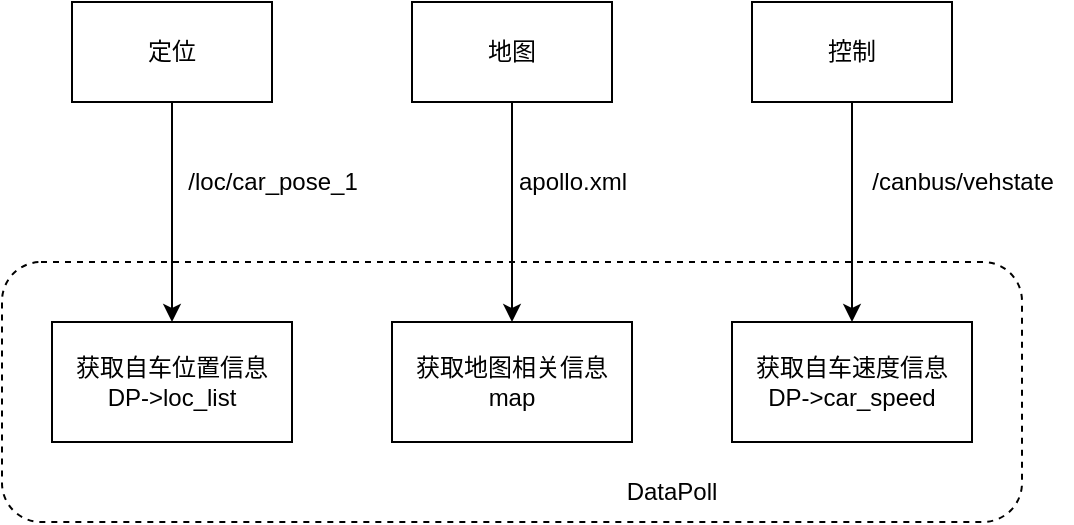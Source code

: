 <mxfile version="16.5.4" type="github">
  <diagram id="SUfshjGX8d1NplEbrj5j" name="Page-1">
    <mxGraphModel dx="1099" dy="799" grid="1" gridSize="10" guides="1" tooltips="1" connect="1" arrows="1" fold="1" page="1" pageScale="1" pageWidth="1654" pageHeight="2336" math="0" shadow="0">
      <root>
        <mxCell id="0" />
        <mxCell id="1" parent="0" />
        <mxCell id="I73ZqHrxdto4twrKV3E2-6" style="edgeStyle=orthogonalEdgeStyle;rounded=0;orthogonalLoop=1;jettySize=auto;html=1;" edge="1" parent="1" source="693WgNeGl-b2H0qXZqjw-1">
          <mxGeometry relative="1" as="geometry">
            <mxPoint x="350" y="380" as="targetPoint" />
          </mxGeometry>
        </mxCell>
        <mxCell id="693WgNeGl-b2H0qXZqjw-1" value="定位" style="rounded=0;whiteSpace=wrap;html=1;" parent="1" vertex="1">
          <mxGeometry x="300" y="220" width="100" height="50" as="geometry" />
        </mxCell>
        <mxCell id="I73ZqHrxdto4twrKV3E2-8" style="edgeStyle=orthogonalEdgeStyle;rounded=0;orthogonalLoop=1;jettySize=auto;html=1;entryX=0.5;entryY=0;entryDx=0;entryDy=0;" edge="1" parent="1" source="I73ZqHrxdto4twrKV3E2-1" target="I73ZqHrxdto4twrKV3E2-15">
          <mxGeometry relative="1" as="geometry" />
        </mxCell>
        <mxCell id="I73ZqHrxdto4twrKV3E2-1" value="地图" style="rounded=0;whiteSpace=wrap;html=1;" vertex="1" parent="1">
          <mxGeometry x="470" y="220" width="100" height="50" as="geometry" />
        </mxCell>
        <mxCell id="I73ZqHrxdto4twrKV3E2-10" style="edgeStyle=orthogonalEdgeStyle;rounded=0;orthogonalLoop=1;jettySize=auto;html=1;entryX=0.5;entryY=0;entryDx=0;entryDy=0;" edge="1" parent="1" source="I73ZqHrxdto4twrKV3E2-2" target="I73ZqHrxdto4twrKV3E2-16">
          <mxGeometry relative="1" as="geometry" />
        </mxCell>
        <mxCell id="I73ZqHrxdto4twrKV3E2-2" value="控制" style="rounded=0;whiteSpace=wrap;html=1;" vertex="1" parent="1">
          <mxGeometry x="640" y="220" width="100" height="50" as="geometry" />
        </mxCell>
        <mxCell id="I73ZqHrxdto4twrKV3E2-3" value="" style="rounded=1;whiteSpace=wrap;html=1;dashed=1;shadow=0;glass=0;fillColor=none;" vertex="1" parent="1">
          <mxGeometry x="265" y="350" width="510" height="130" as="geometry" />
        </mxCell>
        <mxCell id="I73ZqHrxdto4twrKV3E2-7" value="/loc/car_pose_1" style="text;html=1;align=center;verticalAlign=middle;resizable=0;points=[];autosize=1;strokeColor=none;fillColor=none;" vertex="1" parent="1">
          <mxGeometry x="350" y="300" width="100" height="20" as="geometry" />
        </mxCell>
        <mxCell id="I73ZqHrxdto4twrKV3E2-9" value="apollo.xml" style="text;html=1;align=center;verticalAlign=middle;resizable=0;points=[];autosize=1;strokeColor=none;fillColor=none;" vertex="1" parent="1">
          <mxGeometry x="515" y="300" width="70" height="20" as="geometry" />
        </mxCell>
        <mxCell id="I73ZqHrxdto4twrKV3E2-11" value="/canbus/vehstate" style="text;html=1;align=center;verticalAlign=middle;resizable=0;points=[];autosize=1;strokeColor=none;fillColor=none;" vertex="1" parent="1">
          <mxGeometry x="690" y="300" width="110" height="20" as="geometry" />
        </mxCell>
        <mxCell id="I73ZqHrxdto4twrKV3E2-12" value="&lt;div&gt;获取自车位置信息&lt;/div&gt;&lt;div&gt;DP-&amp;gt;loc_list&lt;br&gt;&lt;/div&gt;" style="rounded=0;whiteSpace=wrap;html=1;" vertex="1" parent="1">
          <mxGeometry x="290" y="380" width="120" height="60" as="geometry" />
        </mxCell>
        <mxCell id="I73ZqHrxdto4twrKV3E2-15" value="&lt;div&gt;获取地图相关信息&lt;/div&gt;&lt;div&gt;map&lt;br&gt;&lt;/div&gt;" style="rounded=0;whiteSpace=wrap;html=1;" vertex="1" parent="1">
          <mxGeometry x="460" y="380" width="120" height="60" as="geometry" />
        </mxCell>
        <mxCell id="I73ZqHrxdto4twrKV3E2-16" value="&lt;div&gt;获取自车速度信息&lt;/div&gt;&lt;div&gt;DP-&amp;gt;car_speed&lt;br&gt;&lt;/div&gt;" style="rounded=0;whiteSpace=wrap;html=1;" vertex="1" parent="1">
          <mxGeometry x="630" y="380" width="120" height="60" as="geometry" />
        </mxCell>
        <mxCell id="I73ZqHrxdto4twrKV3E2-17" value="&lt;div&gt;DataPoll&lt;/div&gt;" style="text;html=1;strokeColor=none;fillColor=none;align=center;verticalAlign=middle;whiteSpace=wrap;rounded=0;shadow=0;glass=0;" vertex="1" parent="1">
          <mxGeometry x="570" y="450" width="60" height="30" as="geometry" />
        </mxCell>
      </root>
    </mxGraphModel>
  </diagram>
</mxfile>
